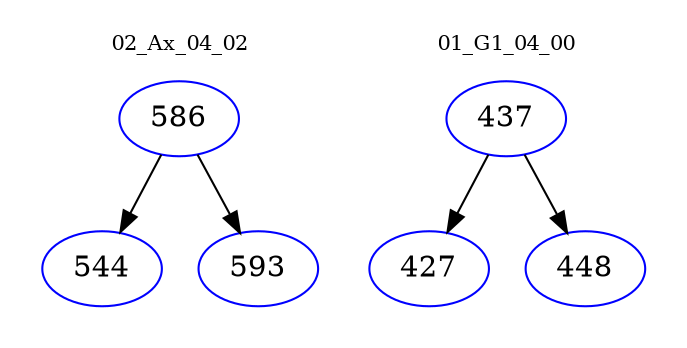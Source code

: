 digraph{
subgraph cluster_0 {
color = white
label = "02_Ax_04_02";
fontsize=10;
T0_586 [label="586", color="blue"]
T0_586 -> T0_544 [color="black"]
T0_544 [label="544", color="blue"]
T0_586 -> T0_593 [color="black"]
T0_593 [label="593", color="blue"]
}
subgraph cluster_1 {
color = white
label = "01_G1_04_00";
fontsize=10;
T1_437 [label="437", color="blue"]
T1_437 -> T1_427 [color="black"]
T1_427 [label="427", color="blue"]
T1_437 -> T1_448 [color="black"]
T1_448 [label="448", color="blue"]
}
}
